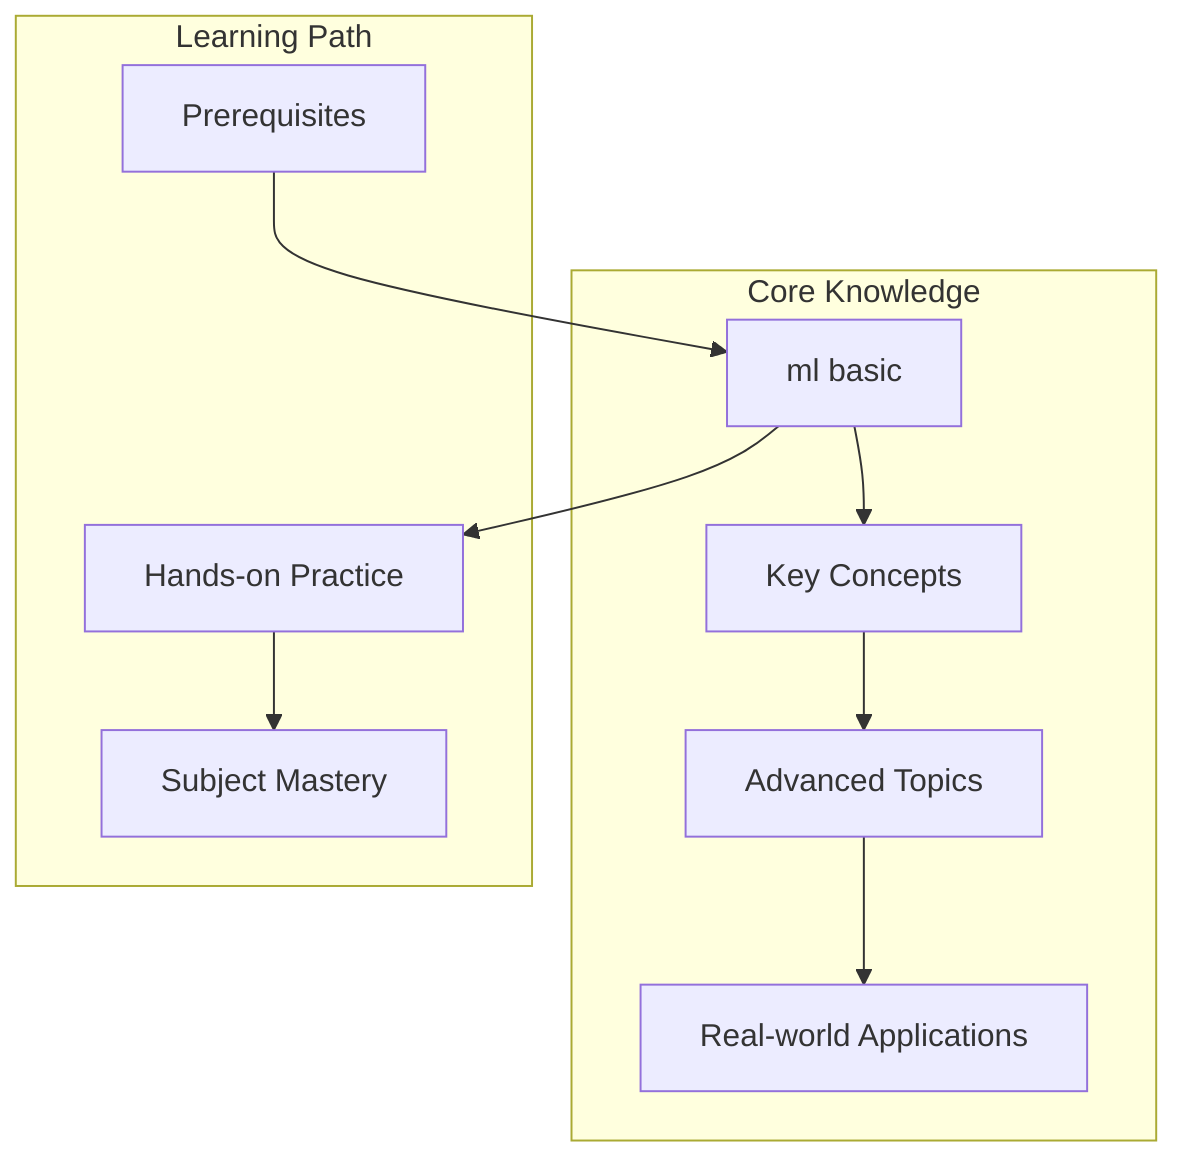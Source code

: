 graph TD
    subgraph "Core Knowledge"
        Topic["ml basic"]
        Topic --> Concepts["Key Concepts"]
        Concepts --> Advanced["Advanced Topics"] 
        Advanced --> Applications["Real-world Applications"]
    end
    
    subgraph "Learning Path"
        Prerequisites["Prerequisites"]
        Prerequisites --> Topic
        Topic --> Practice["Hands-on Practice"]
        Practice --> Mastery["Subject Mastery"]
    end